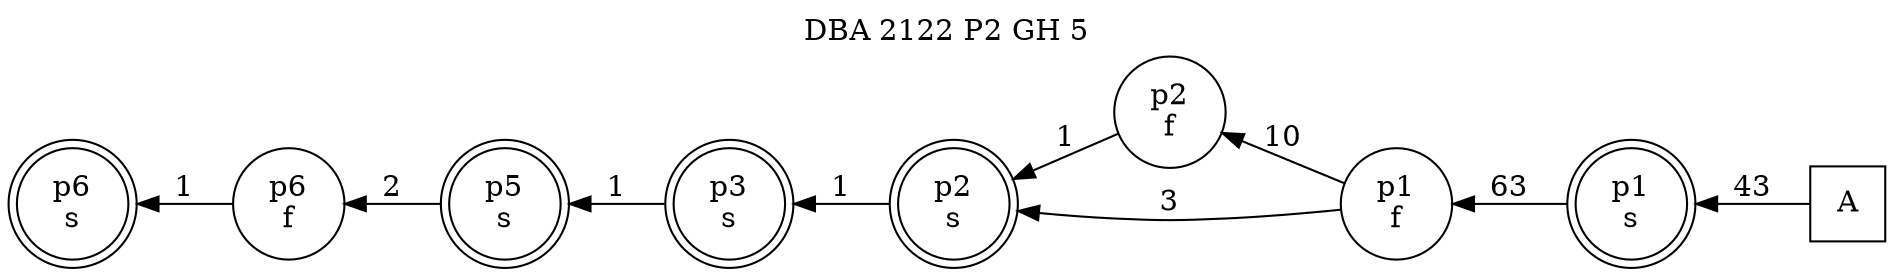 digraph DBA_2122_P2_GH_5_GOOD {
labelloc="tl"
label= " DBA 2122 P2 GH 5 "
rankdir="RL";
"A" [shape="square" label="A"]
"p1_s" [shape="doublecircle" label="p1
s"]
"p1_f" [shape="circle" label="p1
f"]
"p2_f" [shape="circle" label="p2
f"]
"p2_s" [shape="doublecircle" label="p2
s"]
"p3_s" [shape="doublecircle" label="p3
s"]
"p5_s" [shape="doublecircle" label="p5
s"]
"p6_f" [shape="circle" label="p6
f"]
"p6_s" [shape="doublecircle" label="p6
s"]
"A" -> "p1_s" [ label=43]
"p1_s" -> "p1_f" [ label=63]
"p1_f" -> "p2_f" [ label=10]
"p1_f" -> "p2_s" [ label=3]
"p2_f" -> "p2_s" [ label=1]
"p2_s" -> "p3_s" [ label=1]
"p3_s" -> "p5_s" [ label=1]
"p5_s" -> "p6_f" [ label=2]
"p6_f" -> "p6_s" [ label=1]
}
